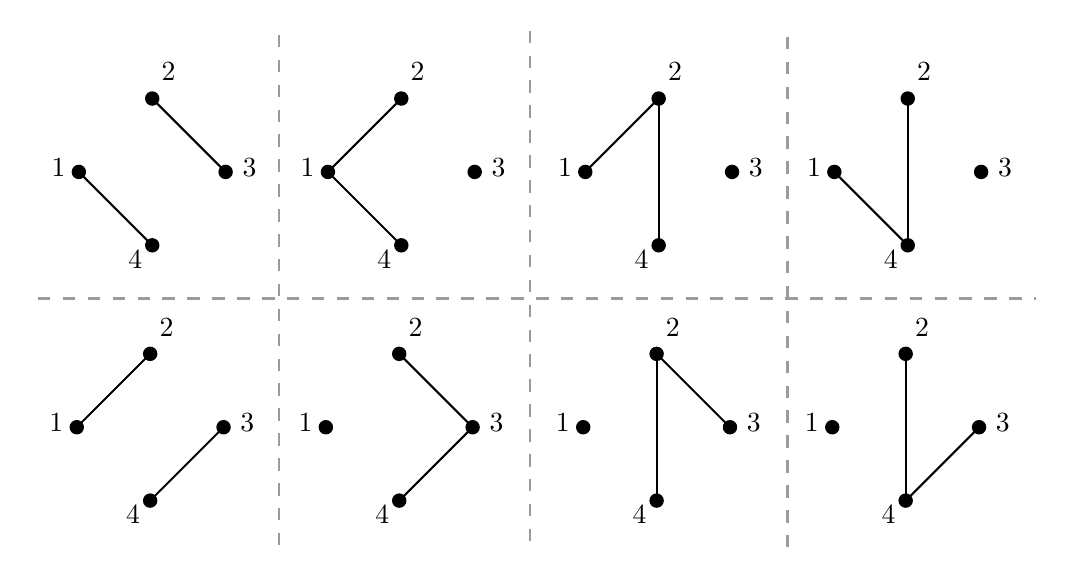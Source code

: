 \tikzset{every picture/.style={line width=0.75pt}} %set default line width to 0.75pt        
\begin{tikzpicture}[x=0.75pt,y=0.75pt,yscale=-1,xscale=1]
    %uncomment if require: \path (0,300); %set diagram left start at 0, and has height of 300

    %Straight Lines [id:da11881348456392726] 
    \draw    (114,102.36) -- (78.64,67) ;
    %Straight Lines [id:da9646765657778416] 
    \draw    (149.36,67) -- (114,31.64) ;
    %Shape: Circle [id:dp0638583629341194] 
    \draw  [fill={rgb, 255:red, 0; green, 0; blue, 0 }  ,fill opacity=1 ] (75.68,67) .. controls (75.68,68.64) and (77.01,69.97) .. (78.64,69.97) .. controls (80.28,69.97) and (81.61,68.64) .. (81.61,67) .. controls (81.61,65.36) and (80.28,64.03) .. (78.64,64.03) .. controls (77.01,64.03) and (75.68,65.36) .. (75.68,67) -- cycle ;
    %Shape: Circle [id:dp9455784824993287] 
    \draw  [fill={rgb, 255:red, 0; green, 0; blue, 0 }  ,fill opacity=1 ] (111.03,102.36) .. controls (111.03,103.99) and (112.36,105.32) .. (114,105.32) .. controls (115.64,105.32) and (116.97,103.99) .. (116.97,102.36) .. controls (116.97,100.72) and (115.64,99.39) .. (114,99.39) .. controls (112.36,99.39) and (111.03,100.72) .. (111.03,102.36) -- cycle ;
    %Shape: Circle [id:dp2887432281433646] 
    \draw  [fill={rgb, 255:red, 0; green, 0; blue, 0 }  ,fill opacity=1 ] (111.03,31.64) .. controls (111.03,33.28) and (112.36,34.61) .. (114,34.61) .. controls (115.64,34.61) and (116.97,33.28) .. (116.97,31.64) .. controls (116.97,30.01) and (115.64,28.68) .. (114,28.68) .. controls (112.36,28.68) and (111.03,30.01) .. (111.03,31.64) -- cycle ;
    %Shape: Circle [id:dp36209230822308536] 
    \draw  [fill={rgb, 255:red, 0; green, 0; blue, 0 }  ,fill opacity=1 ] (146.39,67) .. controls (146.39,68.64) and (147.72,69.97) .. (149.36,69.97) .. controls (150.99,69.97) and (152.32,68.64) .. (152.32,67) .. controls (152.32,65.36) and (150.99,64.03) .. (149.36,64.03) .. controls (147.72,64.03) and (146.39,65.36) .. (146.39,67) -- cycle ;
    %Straight Lines [id:da3915687305103286] 
    \draw    (77.64,190) -- (113,154.64) ;
    %Straight Lines [id:da2154256051705059] 
    \draw    (113,225.36) -- (148.36,190) ;
    %Shape: Circle [id:dp2168361478122458] 
    \draw  [fill={rgb, 255:red, 0; green, 0; blue, 0 }  ,fill opacity=1 ] (74.68,190) .. controls (74.68,191.64) and (76.01,192.97) .. (77.64,192.97) .. controls (79.28,192.97) and (80.61,191.64) .. (80.61,190) .. controls (80.61,188.36) and (79.28,187.03) .. (77.64,187.03) .. controls (76.01,187.03) and (74.68,188.36) .. (74.68,190) -- cycle ;
    %Shape: Circle [id:dp011971349142805288] 
    \draw  [fill={rgb, 255:red, 0; green, 0; blue, 0 }  ,fill opacity=1 ] (110.03,225.36) .. controls (110.03,226.99) and (111.36,228.32) .. (113,228.32) .. controls (114.64,228.32) and (115.97,226.99) .. (115.97,225.36) .. controls (115.97,223.72) and (114.64,222.39) .. (113,222.39) .. controls (111.36,222.39) and (110.03,223.72) .. (110.03,225.36) -- cycle ;
    %Shape: Circle [id:dp7363175791347936] 
    \draw  [fill={rgb, 255:red, 0; green, 0; blue, 0 }  ,fill opacity=1 ] (110.03,154.64) .. controls (110.03,156.28) and (111.36,157.61) .. (113,157.61) .. controls (114.64,157.61) and (115.97,156.28) .. (115.97,154.64) .. controls (115.97,153.01) and (114.64,151.68) .. (113,151.68) .. controls (111.36,151.68) and (110.03,153.01) .. (110.03,154.64) -- cycle ;
    %Shape: Circle [id:dp27886116134491035] 
    \draw  [fill={rgb, 255:red, 0; green, 0; blue, 0 }  ,fill opacity=1 ] (145.39,190) .. controls (145.39,191.64) and (146.72,192.97) .. (148.36,192.97) .. controls (149.99,192.97) and (151.32,191.64) .. (151.32,190) .. controls (151.32,188.36) and (149.99,187.03) .. (148.36,187.03) .. controls (146.72,187.03) and (145.39,188.36) .. (145.39,190) -- cycle ;
    %Straight Lines [id:da1276264296022478] 
    \draw    (198.64,67) -- (234,31.64) ;
    %Straight Lines [id:da6437654293408146] 
    \draw    (234,102.36) -- (198.64,67) ;
    %Shape: Circle [id:dp6088419103351634] 
    \draw  [fill={rgb, 255:red, 0; green, 0; blue, 0 }  ,fill opacity=1 ] (195.68,67) .. controls (195.68,68.64) and (197.01,69.97) .. (198.64,69.97) .. controls (200.28,69.97) and (201.61,68.64) .. (201.61,67) .. controls (201.61,65.36) and (200.28,64.03) .. (198.64,64.03) .. controls (197.01,64.03) and (195.68,65.36) .. (195.68,67) -- cycle ;
    %Shape: Circle [id:dp8560560966517798] 
    \draw  [fill={rgb, 255:red, 0; green, 0; blue, 0 }  ,fill opacity=1 ] (231.03,102.36) .. controls (231.03,103.99) and (232.36,105.32) .. (234,105.32) .. controls (235.64,105.32) and (236.97,103.99) .. (236.97,102.36) .. controls (236.97,100.72) and (235.64,99.39) .. (234,99.39) .. controls (232.36,99.39) and (231.03,100.72) .. (231.03,102.36) -- cycle ;
    %Shape: Circle [id:dp9035933798489508] 
    \draw  [fill={rgb, 255:red, 0; green, 0; blue, 0 }  ,fill opacity=1 ] (231.03,31.64) .. controls (231.03,33.28) and (232.36,34.61) .. (234,34.61) .. controls (235.64,34.61) and (236.97,33.28) .. (236.97,31.64) .. controls (236.97,30.01) and (235.64,28.68) .. (234,28.68) .. controls (232.36,28.68) and (231.03,30.01) .. (231.03,31.64) -- cycle ;
    %Shape: Circle [id:dp10263194432186418] 
    \draw  [fill={rgb, 255:red, 0; green, 0; blue, 0 }  ,fill opacity=1 ] (266.39,67) .. controls (266.39,68.64) and (267.72,69.97) .. (269.36,69.97) .. controls (270.99,69.97) and (272.32,68.64) .. (272.32,67) .. controls (272.32,65.36) and (270.99,64.03) .. (269.36,64.03) .. controls (267.72,64.03) and (266.39,65.36) .. (266.39,67) -- cycle ;
    %Straight Lines [id:da860401545139313] 
    \draw    (233,225.36) -- (268.36,190) ;
    %Straight Lines [id:da13261532361365092] 
    \draw    (268.36,190) -- (233,154.64) ;
    %Shape: Circle [id:dp6219565056123859] 
    \draw  [fill={rgb, 255:red, 0; green, 0; blue, 0 }  ,fill opacity=1 ] (194.68,190) .. controls (194.68,191.64) and (196.01,192.97) .. (197.64,192.97) .. controls (199.28,192.97) and (200.61,191.64) .. (200.61,190) .. controls (200.61,188.36) and (199.28,187.03) .. (197.64,187.03) .. controls (196.01,187.03) and (194.68,188.36) .. (194.68,190) -- cycle ;
    %Shape: Circle [id:dp6116174370698024] 
    \draw  [fill={rgb, 255:red, 0; green, 0; blue, 0 }  ,fill opacity=1 ] (230.03,225.36) .. controls (230.03,226.99) and (231.36,228.32) .. (233,228.32) .. controls (234.64,228.32) and (235.97,226.99) .. (235.97,225.36) .. controls (235.97,223.72) and (234.64,222.39) .. (233,222.39) .. controls (231.36,222.39) and (230.03,223.72) .. (230.03,225.36) -- cycle ;
    %Shape: Circle [id:dp6549679804621018] 
    \draw  [fill={rgb, 255:red, 0; green, 0; blue, 0 }  ,fill opacity=1 ] (230.03,154.64) .. controls (230.03,156.28) and (231.36,157.61) .. (233,157.61) .. controls (234.64,157.61) and (235.97,156.28) .. (235.97,154.64) .. controls (235.97,153.01) and (234.64,151.68) .. (233,151.68) .. controls (231.36,151.68) and (230.03,153.01) .. (230.03,154.64) -- cycle ;
    %Shape: Circle [id:dp11849250151969248] 
    \draw  [fill={rgb, 255:red, 0; green, 0; blue, 0 }  ,fill opacity=1 ] (265.39,190) .. controls (265.39,191.64) and (266.72,192.97) .. (268.36,192.97) .. controls (269.99,192.97) and (271.32,191.64) .. (271.32,190) .. controls (271.32,188.36) and (269.99,187.03) .. (268.36,187.03) .. controls (266.72,187.03) and (265.39,188.36) .. (265.39,190) -- cycle ;
    %Straight Lines [id:da2709867448747838] 
    \draw    (322.64,67) -- (358,31.64) ;
    %Straight Lines [id:da26019934235285347] 
    \draw    (358,31.64) -- (358,102.36) ;
    %Shape: Circle [id:dp4548406457297052] 
    \draw  [fill={rgb, 255:red, 0; green, 0; blue, 0 }  ,fill opacity=1 ] (319.68,67) .. controls (319.68,68.64) and (321.01,69.97) .. (322.64,69.97) .. controls (324.28,69.97) and (325.61,68.64) .. (325.61,67) .. controls (325.61,65.36) and (324.28,64.03) .. (322.64,64.03) .. controls (321.01,64.03) and (319.68,65.36) .. (319.68,67) -- cycle ;
    %Shape: Circle [id:dp7267027557339327] 
    \draw  [fill={rgb, 255:red, 0; green, 0; blue, 0 }  ,fill opacity=1 ] (355.03,102.36) .. controls (355.03,103.99) and (356.36,105.32) .. (358,105.32) .. controls (359.64,105.32) and (360.97,103.99) .. (360.97,102.36) .. controls (360.97,100.72) and (359.64,99.39) .. (358,99.39) .. controls (356.36,99.39) and (355.03,100.72) .. (355.03,102.36) -- cycle ;
    %Shape: Circle [id:dp718902523834509] 
    \draw  [fill={rgb, 255:red, 0; green, 0; blue, 0 }  ,fill opacity=1 ] (355.03,31.64) .. controls (355.03,33.28) and (356.36,34.61) .. (358,34.61) .. controls (359.64,34.61) and (360.97,33.28) .. (360.97,31.64) .. controls (360.97,30.01) and (359.64,28.68) .. (358,28.68) .. controls (356.36,28.68) and (355.03,30.01) .. (355.03,31.64) -- cycle ;
    %Shape: Circle [id:dp9166818748552077] 
    \draw  [fill={rgb, 255:red, 0; green, 0; blue, 0 }  ,fill opacity=1 ] (390.39,67) .. controls (390.39,68.64) and (391.72,69.97) .. (393.36,69.97) .. controls (394.99,69.97) and (396.32,68.64) .. (396.32,67) .. controls (396.32,65.36) and (394.99,64.03) .. (393.36,64.03) .. controls (391.72,64.03) and (390.39,65.36) .. (390.39,67) -- cycle ;
    %Straight Lines [id:da9444118930953223] 
    \draw    (392.36,190) -- (357,154.64) ;
    %Straight Lines [id:da9155430752220246] 
    \draw    (357,154.64) -- (357,225.36) ;
    %Shape: Circle [id:dp7156344263751253] 
    \draw  [fill={rgb, 255:red, 0; green, 0; blue, 0 }  ,fill opacity=1 ] (318.68,190) .. controls (318.68,191.64) and (320.01,192.97) .. (321.64,192.97) .. controls (323.28,192.97) and (324.61,191.64) .. (324.61,190) .. controls (324.61,188.36) and (323.28,187.03) .. (321.64,187.03) .. controls (320.01,187.03) and (318.68,188.36) .. (318.68,190) -- cycle ;
    %Shape: Circle [id:dp8269783923863312] 
    \draw  [fill={rgb, 255:red, 0; green, 0; blue, 0 }  ,fill opacity=1 ] (354.03,225.36) .. controls (354.03,226.99) and (355.36,228.32) .. (357,228.32) .. controls (358.64,228.32) and (359.97,226.99) .. (359.97,225.36) .. controls (359.97,223.72) and (358.64,222.39) .. (357,222.39) .. controls (355.36,222.39) and (354.03,223.72) .. (354.03,225.36) -- cycle ;
    %Shape: Circle [id:dp6850346083980812] 
    \draw  [fill={rgb, 255:red, 0; green, 0; blue, 0 }  ,fill opacity=1 ] (354.03,154.64) .. controls (354.03,156.28) and (355.36,157.61) .. (357,157.61) .. controls (358.64,157.61) and (359.97,156.28) .. (359.97,154.64) .. controls (359.97,153.01) and (358.64,151.68) .. (357,151.68) .. controls (355.36,151.68) and (354.03,153.01) .. (354.03,154.64) -- cycle ;
    %Shape: Circle [id:dp09144633054448548] 
    \draw  [fill={rgb, 255:red, 0; green, 0; blue, 0 }  ,fill opacity=1 ] (389.39,190) .. controls (389.39,191.64) and (390.72,192.97) .. (392.36,192.97) .. controls (393.99,192.97) and (395.32,191.64) .. (395.32,190) .. controls (395.32,188.36) and (393.99,187.03) .. (392.36,187.03) .. controls (390.72,187.03) and (389.39,188.36) .. (389.39,190) -- cycle ;
    %Straight Lines [id:da5689691025309693] 
    \draw    (478,102.36) -- (442.64,67) ;
    %Straight Lines [id:da23463507210382728] 
    \draw    (478,31.64) -- (478,102.36) ;
    %Shape: Circle [id:dp5255376937440968] 
    \draw  [fill={rgb, 255:red, 0; green, 0; blue, 0 }  ,fill opacity=1 ] (439.68,67) .. controls (439.68,68.64) and (441.01,69.97) .. (442.64,69.97) .. controls (444.28,69.97) and (445.61,68.64) .. (445.61,67) .. controls (445.61,65.36) and (444.28,64.03) .. (442.64,64.03) .. controls (441.01,64.03) and (439.68,65.36) .. (439.68,67) -- cycle ;
    %Shape: Circle [id:dp2769557221297754] 
    \draw  [fill={rgb, 255:red, 0; green, 0; blue, 0 }  ,fill opacity=1 ] (475.03,102.36) .. controls (475.03,103.99) and (476.36,105.32) .. (478,105.32) .. controls (479.64,105.32) and (480.97,103.99) .. (480.97,102.36) .. controls (480.97,100.72) and (479.64,99.39) .. (478,99.39) .. controls (476.36,99.39) and (475.03,100.72) .. (475.03,102.36) -- cycle ;
    %Shape: Circle [id:dp047928905191406024] 
    \draw  [fill={rgb, 255:red, 0; green, 0; blue, 0 }  ,fill opacity=1 ] (475.03,31.64) .. controls (475.03,33.28) and (476.36,34.61) .. (478,34.61) .. controls (479.64,34.61) and (480.97,33.28) .. (480.97,31.64) .. controls (480.97,30.01) and (479.64,28.68) .. (478,28.68) .. controls (476.36,28.68) and (475.03,30.01) .. (475.03,31.64) -- cycle ;
    %Shape: Circle [id:dp28991961507478825] 
    \draw  [fill={rgb, 255:red, 0; green, 0; blue, 0 }  ,fill opacity=1 ] (510.39,67) .. controls (510.39,68.64) and (511.72,69.97) .. (513.36,69.97) .. controls (514.99,69.97) and (516.32,68.64) .. (516.32,67) .. controls (516.32,65.36) and (514.99,64.03) .. (513.36,64.03) .. controls (511.72,64.03) and (510.39,65.36) .. (510.39,67) -- cycle ;
    %Straight Lines [id:da5387470396815026] 
    \draw    (477,225.36) -- (512.36,190) ;
    %Straight Lines [id:da869733320972687] 
    \draw    (477,154.64) -- (477,225.36) ;
    %Shape: Circle [id:dp32304687975698276] 
    \draw  [fill={rgb, 255:red, 0; green, 0; blue, 0 }  ,fill opacity=1 ] (438.68,190) .. controls (438.68,191.64) and (440.01,192.97) .. (441.64,192.97) .. controls (443.28,192.97) and (444.61,191.64) .. (444.61,190) .. controls (444.61,188.36) and (443.28,187.03) .. (441.64,187.03) .. controls (440.01,187.03) and (438.68,188.36) .. (438.68,190) -- cycle ;
    %Shape: Circle [id:dp386485926292375] 
    \draw  [fill={rgb, 255:red, 0; green, 0; blue, 0 }  ,fill opacity=1 ] (474.03,225.36) .. controls (474.03,226.99) and (475.36,228.32) .. (477,228.32) .. controls (478.64,228.32) and (479.97,226.99) .. (479.97,225.36) .. controls (479.97,223.72) and (478.64,222.39) .. (477,222.39) .. controls (475.36,222.39) and (474.03,223.72) .. (474.03,225.36) -- cycle ;
    %Shape: Circle [id:dp8081008189404268] 
    \draw  [fill={rgb, 255:red, 0; green, 0; blue, 0 }  ,fill opacity=1 ] (474.03,154.64) .. controls (474.03,156.28) and (475.36,157.61) .. (477,157.61) .. controls (478.64,157.61) and (479.97,156.28) .. (479.97,154.64) .. controls (479.97,153.01) and (478.64,151.68) .. (477,151.68) .. controls (475.36,151.68) and (474.03,153.01) .. (474.03,154.64) -- cycle ;
    %Shape: Circle [id:dp9080636194731562] 
    \draw  [fill={rgb, 255:red, 0; green, 0; blue, 0 }  ,fill opacity=1 ] (509.39,190) .. controls (509.39,191.64) and (510.72,192.97) .. (512.36,192.97) .. controls (513.99,192.97) and (515.32,191.64) .. (515.32,190) .. controls (515.32,188.36) and (513.99,187.03) .. (512.36,187.03) .. controls (510.72,187.03) and (509.39,188.36) .. (509.39,190) -- cycle ;
    %Straight Lines [id:da9648533360821929] 
    \draw [color={rgb, 255:red, 155; green, 155; blue, 155 }  ,draw opacity=1 ] [dash pattern={on 4.5pt off 4.5pt}]  (58.93,128) -- (539.93,128) ;
    %Straight Lines [id:da4233191491218242] 
    \draw [color={rgb, 255:red, 155; green, 155; blue, 155 }  ,draw opacity=1 ] [dash pattern={on 4.5pt off 4.5pt}]  (175.07,246.93) -- (175.07,0) ;
    %Straight Lines [id:da032459645546396354] 
    \draw [color={rgb, 255:red, 155; green, 155; blue, 155 }  ,draw opacity=1 ] [dash pattern={on 4.5pt off 4.5pt}]  (296.07,244.93) -- (296.07,-2) ;
    %Straight Lines [id:da4191416694785868] 
    \draw [color={rgb, 255:red, 155; green, 155; blue, 155 }  ,draw opacity=1 ] [dash pattern={on 4.5pt off 4.5pt}]  (420.07,247.93) -- (420.07,1) ;

    % Text Node
    \draw (64,59) node [anchor=north west][inner sep=0.75pt]   [align=left] {1};
    % Text Node
    \draw (156,59) node [anchor=north west][inner sep=0.75pt]   [align=left] {3};
    % Text Node
    \draw (117,13) node [anchor=north west][inner sep=0.75pt]   [align=left] {2};
    % Text Node
    \draw (100.97,103.36) node [anchor=north west][inner sep=0.75pt]   [align=left] {4};
    % Text Node
    \draw (63,182) node [anchor=north west][inner sep=0.75pt]   [align=left] {1};
    % Text Node
    \draw (155,182) node [anchor=north west][inner sep=0.75pt]   [align=left] {3};
    % Text Node
    \draw (116,136) node [anchor=north west][inner sep=0.75pt]   [align=left] {2};
    % Text Node
    \draw (99.97,226.36) node [anchor=north west][inner sep=0.75pt]   [align=left] {4};
    % Text Node
    \draw (184,59) node [anchor=north west][inner sep=0.75pt]   [align=left] {1};
    % Text Node
    \draw (276,59) node [anchor=north west][inner sep=0.75pt]   [align=left] {3};
    % Text Node
    \draw (237,13) node [anchor=north west][inner sep=0.75pt]   [align=left] {2};
    % Text Node
    \draw (220.97,103.36) node [anchor=north west][inner sep=0.75pt]   [align=left] {4};
    % Text Node
    \draw (183,182) node [anchor=north west][inner sep=0.75pt]   [align=left] {1};
    % Text Node
    \draw (275,182) node [anchor=north west][inner sep=0.75pt]   [align=left] {3};
    % Text Node
    \draw (236,136) node [anchor=north west][inner sep=0.75pt]   [align=left] {2};
    % Text Node
    \draw (219.97,226.36) node [anchor=north west][inner sep=0.75pt]   [align=left] {4};
    % Text Node
    \draw (308,59) node [anchor=north west][inner sep=0.75pt]   [align=left] {1};
    % Text Node
    \draw (400,59) node [anchor=north west][inner sep=0.75pt]   [align=left] {3};
    % Text Node
    \draw (361,13) node [anchor=north west][inner sep=0.75pt]   [align=left] {2};
    % Text Node
    \draw (344.97,103.36) node [anchor=north west][inner sep=0.75pt]   [align=left] {4};
    % Text Node
    \draw (307,182) node [anchor=north west][inner sep=0.75pt]   [align=left] {1};
    % Text Node
    \draw (399,182) node [anchor=north west][inner sep=0.75pt]   [align=left] {3};
    % Text Node
    \draw (360,136) node [anchor=north west][inner sep=0.75pt]   [align=left] {2};
    % Text Node
    \draw (343.97,226.36) node [anchor=north west][inner sep=0.75pt]   [align=left] {4};
    % Text Node
    \draw (428,59) node [anchor=north west][inner sep=0.75pt]   [align=left] {1};
    % Text Node
    \draw (520,59) node [anchor=north west][inner sep=0.75pt]   [align=left] {3};
    % Text Node
    \draw (481,13) node [anchor=north west][inner sep=0.75pt]   [align=left] {2};
    % Text Node
    \draw (464.97,103.36) node [anchor=north west][inner sep=0.75pt]   [align=left] {4};
    % Text Node
    \draw (427,182) node [anchor=north west][inner sep=0.75pt]   [align=left] {1};
    % Text Node
    \draw (519,182) node [anchor=north west][inner sep=0.75pt]   [align=left] {3};
    % Text Node
    \draw (480,136) node [anchor=north west][inner sep=0.75pt]   [align=left] {2};
    % Text Node
    \draw (463.97,226.36) node [anchor=north west][inner sep=0.75pt]   [align=left] {4};
\end{tikzpicture}